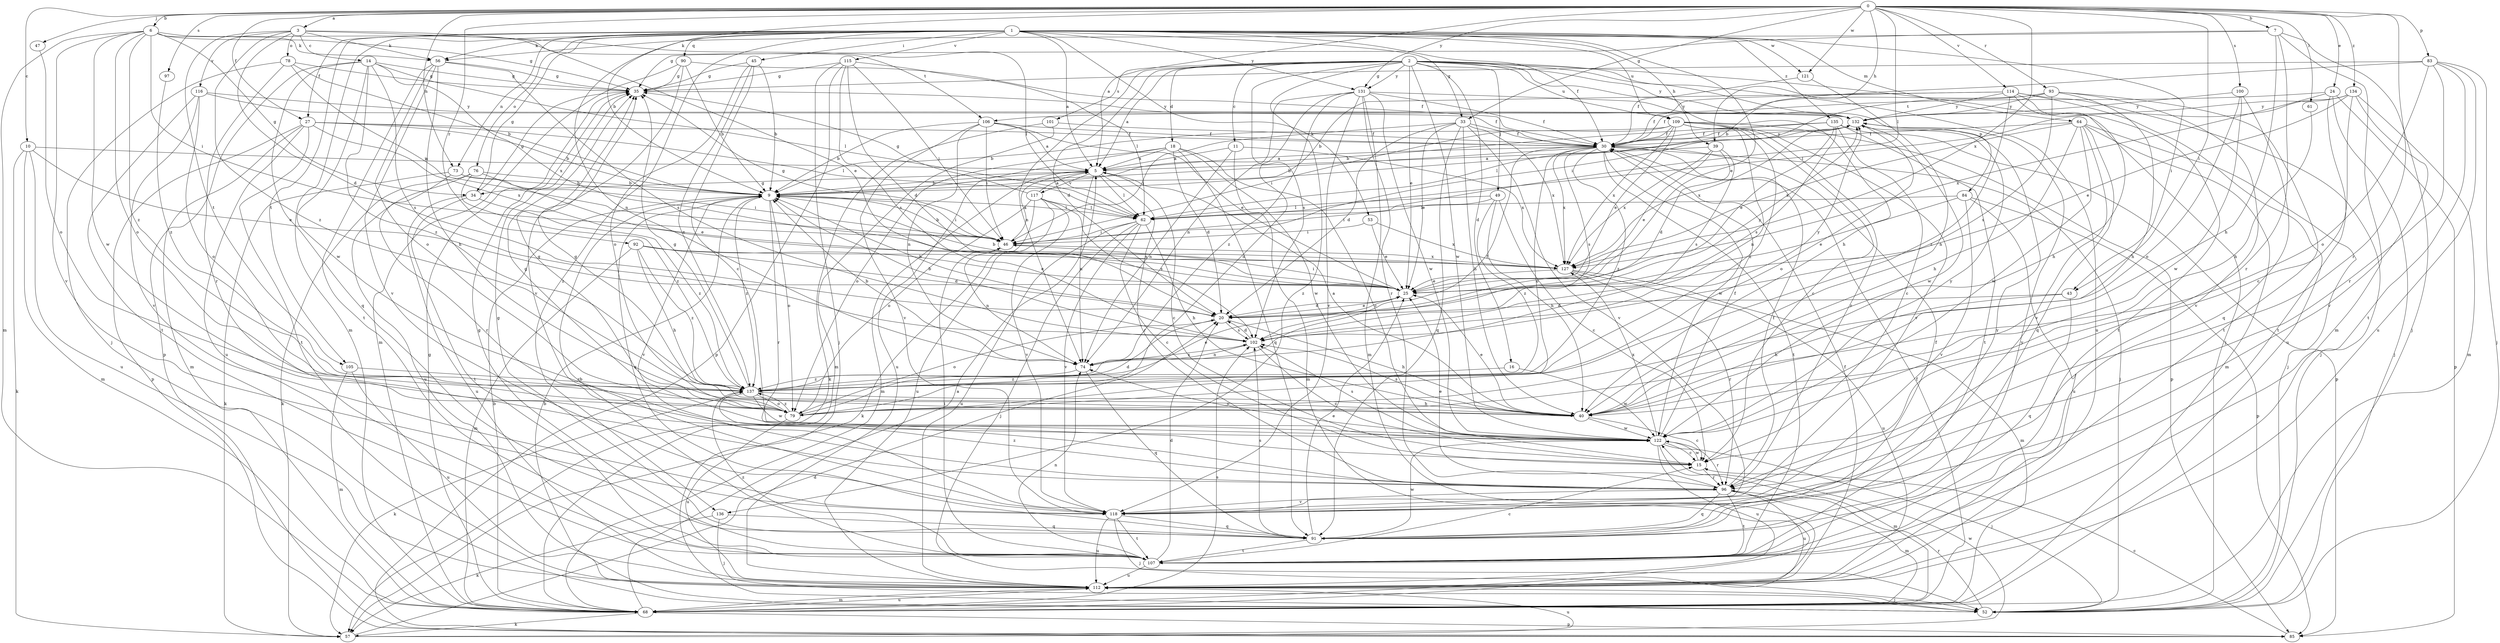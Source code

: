 strict digraph  {
0;
1;
2;
3;
5;
6;
7;
9;
10;
11;
14;
15;
16;
18;
20;
24;
25;
27;
30;
33;
34;
35;
39;
40;
43;
45;
46;
47;
49;
52;
53;
56;
57;
61;
62;
64;
68;
73;
74;
76;
78;
79;
83;
84;
85;
90;
91;
92;
93;
96;
97;
100;
101;
102;
105;
106;
107;
109;
112;
114;
115;
116;
117;
118;
121;
122;
127;
131;
132;
134;
135;
136;
137;
0 -> 3  [label=a];
0 -> 5  [label=a];
0 -> 6  [label=b];
0 -> 7  [label=b];
0 -> 9  [label=b];
0 -> 10  [label=c];
0 -> 24  [label=e];
0 -> 27  [label=f];
0 -> 33  [label=g];
0 -> 39  [label=h];
0 -> 43  [label=i];
0 -> 47  [label=j];
0 -> 61  [label=l];
0 -> 62  [label=l];
0 -> 73  [label=n];
0 -> 83  [label=p];
0 -> 92  [label=r];
0 -> 93  [label=r];
0 -> 96  [label=r];
0 -> 97  [label=s];
0 -> 100  [label=s];
0 -> 114  [label=v];
0 -> 121  [label=w];
0 -> 127  [label=x];
0 -> 131  [label=y];
0 -> 134  [label=z];
1 -> 5  [label=a];
1 -> 25  [label=e];
1 -> 27  [label=f];
1 -> 30  [label=f];
1 -> 33  [label=g];
1 -> 34  [label=g];
1 -> 39  [label=h];
1 -> 43  [label=i];
1 -> 45  [label=i];
1 -> 53  [label=k];
1 -> 56  [label=k];
1 -> 64  [label=m];
1 -> 68  [label=m];
1 -> 73  [label=n];
1 -> 74  [label=n];
1 -> 76  [label=o];
1 -> 90  [label=q];
1 -> 105  [label=t];
1 -> 109  [label=u];
1 -> 115  [label=v];
1 -> 121  [label=w];
1 -> 131  [label=y];
1 -> 135  [label=z];
1 -> 136  [label=z];
2 -> 5  [label=a];
2 -> 11  [label=c];
2 -> 16  [label=d];
2 -> 18  [label=d];
2 -> 20  [label=d];
2 -> 25  [label=e];
2 -> 40  [label=h];
2 -> 49  [label=j];
2 -> 52  [label=j];
2 -> 74  [label=n];
2 -> 84  [label=p];
2 -> 101  [label=s];
2 -> 102  [label=s];
2 -> 109  [label=u];
2 -> 112  [label=u];
2 -> 122  [label=w];
2 -> 131  [label=y];
2 -> 132  [label=y];
2 -> 136  [label=z];
3 -> 14  [label=c];
3 -> 20  [label=d];
3 -> 25  [label=e];
3 -> 56  [label=k];
3 -> 62  [label=l];
3 -> 78  [label=o];
3 -> 105  [label=t];
3 -> 116  [label=v];
3 -> 137  [label=z];
5 -> 9  [label=b];
5 -> 15  [label=c];
5 -> 34  [label=g];
5 -> 62  [label=l];
5 -> 68  [label=m];
5 -> 74  [label=n];
5 -> 96  [label=r];
5 -> 117  [label=v];
6 -> 34  [label=g];
6 -> 35  [label=g];
6 -> 46  [label=i];
6 -> 56  [label=k];
6 -> 68  [label=m];
6 -> 79  [label=o];
6 -> 106  [label=t];
6 -> 118  [label=v];
6 -> 122  [label=w];
6 -> 137  [label=z];
7 -> 35  [label=g];
7 -> 40  [label=h];
7 -> 52  [label=j];
7 -> 56  [label=k];
7 -> 68  [label=m];
7 -> 96  [label=r];
9 -> 46  [label=i];
9 -> 62  [label=l];
9 -> 79  [label=o];
9 -> 91  [label=q];
9 -> 96  [label=r];
9 -> 118  [label=v];
9 -> 137  [label=z];
10 -> 5  [label=a];
10 -> 25  [label=e];
10 -> 57  [label=k];
10 -> 68  [label=m];
10 -> 112  [label=u];
11 -> 5  [label=a];
11 -> 68  [label=m];
11 -> 74  [label=n];
11 -> 127  [label=x];
14 -> 35  [label=g];
14 -> 62  [label=l];
14 -> 85  [label=p];
14 -> 91  [label=q];
14 -> 102  [label=s];
14 -> 122  [label=w];
14 -> 127  [label=x];
14 -> 137  [label=z];
15 -> 96  [label=r];
15 -> 122  [label=w];
16 -> 122  [label=w];
16 -> 137  [label=z];
18 -> 5  [label=a];
18 -> 15  [label=c];
18 -> 20  [label=d];
18 -> 79  [label=o];
18 -> 91  [label=q];
18 -> 112  [label=u];
18 -> 122  [label=w];
20 -> 9  [label=b];
20 -> 25  [label=e];
20 -> 40  [label=h];
20 -> 79  [label=o];
20 -> 102  [label=s];
20 -> 132  [label=y];
24 -> 52  [label=j];
24 -> 85  [label=p];
24 -> 106  [label=t];
24 -> 107  [label=t];
24 -> 127  [label=x];
25 -> 9  [label=b];
25 -> 20  [label=d];
25 -> 46  [label=i];
27 -> 9  [label=b];
27 -> 30  [label=f];
27 -> 62  [label=l];
27 -> 68  [label=m];
27 -> 85  [label=p];
27 -> 107  [label=t];
27 -> 112  [label=u];
27 -> 127  [label=x];
30 -> 5  [label=a];
30 -> 9  [label=b];
30 -> 52  [label=j];
30 -> 79  [label=o];
30 -> 102  [label=s];
30 -> 107  [label=t];
30 -> 122  [label=w];
30 -> 127  [label=x];
30 -> 132  [label=y];
30 -> 137  [label=z];
33 -> 20  [label=d];
33 -> 25  [label=e];
33 -> 30  [label=f];
33 -> 40  [label=h];
33 -> 46  [label=i];
33 -> 91  [label=q];
33 -> 118  [label=v];
33 -> 127  [label=x];
34 -> 35  [label=g];
34 -> 107  [label=t];
34 -> 112  [label=u];
34 -> 137  [label=z];
35 -> 132  [label=y];
39 -> 5  [label=a];
39 -> 20  [label=d];
39 -> 25  [label=e];
39 -> 102  [label=s];
39 -> 127  [label=x];
40 -> 5  [label=a];
40 -> 15  [label=c];
40 -> 25  [label=e];
40 -> 35  [label=g];
40 -> 102  [label=s];
40 -> 122  [label=w];
43 -> 20  [label=d];
43 -> 40  [label=h];
43 -> 91  [label=q];
45 -> 9  [label=b];
45 -> 15  [label=c];
45 -> 35  [label=g];
45 -> 79  [label=o];
45 -> 137  [label=z];
46 -> 5  [label=a];
46 -> 9  [label=b];
46 -> 35  [label=g];
46 -> 74  [label=n];
46 -> 127  [label=x];
47 -> 79  [label=o];
49 -> 15  [label=c];
49 -> 40  [label=h];
49 -> 46  [label=i];
49 -> 62  [label=l];
49 -> 137  [label=z];
52 -> 9  [label=b];
52 -> 96  [label=r];
53 -> 25  [label=e];
53 -> 46  [label=i];
53 -> 127  [label=x];
56 -> 35  [label=g];
56 -> 40  [label=h];
56 -> 79  [label=o];
56 -> 102  [label=s];
56 -> 107  [label=t];
56 -> 118  [label=v];
57 -> 20  [label=d];
57 -> 112  [label=u];
57 -> 122  [label=w];
61 -> 40  [label=h];
62 -> 15  [label=c];
62 -> 40  [label=h];
62 -> 46  [label=i];
62 -> 52  [label=j];
62 -> 112  [label=u];
62 -> 118  [label=v];
64 -> 30  [label=f];
64 -> 40  [label=h];
64 -> 52  [label=j];
64 -> 68  [label=m];
64 -> 91  [label=q];
64 -> 118  [label=v];
64 -> 122  [label=w];
64 -> 127  [label=x];
68 -> 5  [label=a];
68 -> 9  [label=b];
68 -> 30  [label=f];
68 -> 35  [label=g];
68 -> 57  [label=k];
68 -> 85  [label=p];
68 -> 102  [label=s];
68 -> 112  [label=u];
73 -> 9  [label=b];
73 -> 46  [label=i];
73 -> 57  [label=k];
73 -> 96  [label=r];
74 -> 9  [label=b];
74 -> 30  [label=f];
74 -> 91  [label=q];
74 -> 102  [label=s];
74 -> 137  [label=z];
76 -> 9  [label=b];
76 -> 25  [label=e];
76 -> 57  [label=k];
76 -> 112  [label=u];
76 -> 137  [label=z];
78 -> 9  [label=b];
78 -> 35  [label=g];
78 -> 46  [label=i];
78 -> 52  [label=j];
78 -> 96  [label=r];
79 -> 20  [label=d];
79 -> 35  [label=g];
79 -> 112  [label=u];
79 -> 137  [label=z];
83 -> 9  [label=b];
83 -> 35  [label=g];
83 -> 52  [label=j];
83 -> 79  [label=o];
83 -> 96  [label=r];
83 -> 107  [label=t];
83 -> 112  [label=u];
84 -> 25  [label=e];
84 -> 62  [label=l];
84 -> 85  [label=p];
84 -> 112  [label=u];
84 -> 118  [label=v];
85 -> 15  [label=c];
90 -> 9  [label=b];
90 -> 30  [label=f];
90 -> 35  [label=g];
90 -> 68  [label=m];
90 -> 118  [label=v];
91 -> 25  [label=e];
91 -> 30  [label=f];
91 -> 35  [label=g];
91 -> 102  [label=s];
91 -> 107  [label=t];
91 -> 122  [label=w];
91 -> 132  [label=y];
92 -> 20  [label=d];
92 -> 25  [label=e];
92 -> 40  [label=h];
92 -> 68  [label=m];
92 -> 127  [label=x];
92 -> 137  [label=z];
93 -> 30  [label=f];
93 -> 40  [label=h];
93 -> 46  [label=i];
93 -> 102  [label=s];
93 -> 107  [label=t];
93 -> 118  [label=v];
93 -> 132  [label=y];
96 -> 25  [label=e];
96 -> 30  [label=f];
96 -> 68  [label=m];
96 -> 91  [label=q];
96 -> 107  [label=t];
96 -> 112  [label=u];
96 -> 118  [label=v];
96 -> 137  [label=z];
97 -> 137  [label=z];
100 -> 79  [label=o];
100 -> 91  [label=q];
100 -> 122  [label=w];
100 -> 132  [label=y];
101 -> 30  [label=f];
101 -> 57  [label=k];
101 -> 68  [label=m];
102 -> 9  [label=b];
102 -> 15  [label=c];
102 -> 20  [label=d];
102 -> 74  [label=n];
102 -> 132  [label=y];
105 -> 68  [label=m];
105 -> 112  [label=u];
105 -> 137  [label=z];
106 -> 5  [label=a];
106 -> 9  [label=b];
106 -> 25  [label=e];
106 -> 30  [label=f];
106 -> 46  [label=i];
106 -> 74  [label=n];
106 -> 118  [label=v];
107 -> 9  [label=b];
107 -> 15  [label=c];
107 -> 20  [label=d];
107 -> 35  [label=g];
107 -> 46  [label=i];
107 -> 74  [label=n];
107 -> 112  [label=u];
107 -> 132  [label=y];
107 -> 137  [label=z];
109 -> 9  [label=b];
109 -> 15  [label=c];
109 -> 25  [label=e];
109 -> 30  [label=f];
109 -> 46  [label=i];
109 -> 74  [label=n];
109 -> 85  [label=p];
109 -> 96  [label=r];
109 -> 118  [label=v];
109 -> 127  [label=x];
109 -> 137  [label=z];
112 -> 30  [label=f];
112 -> 52  [label=j];
112 -> 68  [label=m];
114 -> 9  [label=b];
114 -> 30  [label=f];
114 -> 40  [label=h];
114 -> 52  [label=j];
114 -> 107  [label=t];
114 -> 112  [label=u];
114 -> 132  [label=y];
114 -> 137  [label=z];
115 -> 20  [label=d];
115 -> 35  [label=g];
115 -> 46  [label=i];
115 -> 52  [label=j];
115 -> 62  [label=l];
115 -> 85  [label=p];
115 -> 102  [label=s];
116 -> 30  [label=f];
116 -> 79  [label=o];
116 -> 107  [label=t];
116 -> 118  [label=v];
116 -> 132  [label=y];
117 -> 5  [label=a];
117 -> 35  [label=g];
117 -> 57  [label=k];
117 -> 62  [label=l];
117 -> 79  [label=o];
117 -> 102  [label=s];
117 -> 112  [label=u];
117 -> 118  [label=v];
118 -> 52  [label=j];
118 -> 91  [label=q];
118 -> 107  [label=t];
118 -> 112  [label=u];
121 -> 30  [label=f];
121 -> 40  [label=h];
122 -> 15  [label=c];
122 -> 30  [label=f];
122 -> 35  [label=g];
122 -> 52  [label=j];
122 -> 68  [label=m];
122 -> 74  [label=n];
122 -> 96  [label=r];
122 -> 102  [label=s];
122 -> 112  [label=u];
122 -> 127  [label=x];
122 -> 132  [label=y];
127 -> 25  [label=e];
127 -> 68  [label=m];
127 -> 96  [label=r];
127 -> 112  [label=u];
131 -> 30  [label=f];
131 -> 68  [label=m];
131 -> 74  [label=n];
131 -> 79  [label=o];
131 -> 96  [label=r];
131 -> 118  [label=v];
131 -> 122  [label=w];
131 -> 132  [label=y];
131 -> 137  [label=z];
132 -> 30  [label=f];
132 -> 62  [label=l];
132 -> 79  [label=o];
132 -> 122  [label=w];
132 -> 127  [label=x];
134 -> 15  [label=c];
134 -> 25  [label=e];
134 -> 62  [label=l];
134 -> 68  [label=m];
134 -> 118  [label=v];
134 -> 132  [label=y];
135 -> 9  [label=b];
135 -> 15  [label=c];
135 -> 25  [label=e];
135 -> 30  [label=f];
135 -> 85  [label=p];
135 -> 102  [label=s];
135 -> 107  [label=t];
136 -> 52  [label=j];
136 -> 57  [label=k];
136 -> 91  [label=q];
137 -> 25  [label=e];
137 -> 35  [label=g];
137 -> 40  [label=h];
137 -> 57  [label=k];
137 -> 79  [label=o];
137 -> 122  [label=w];
}

